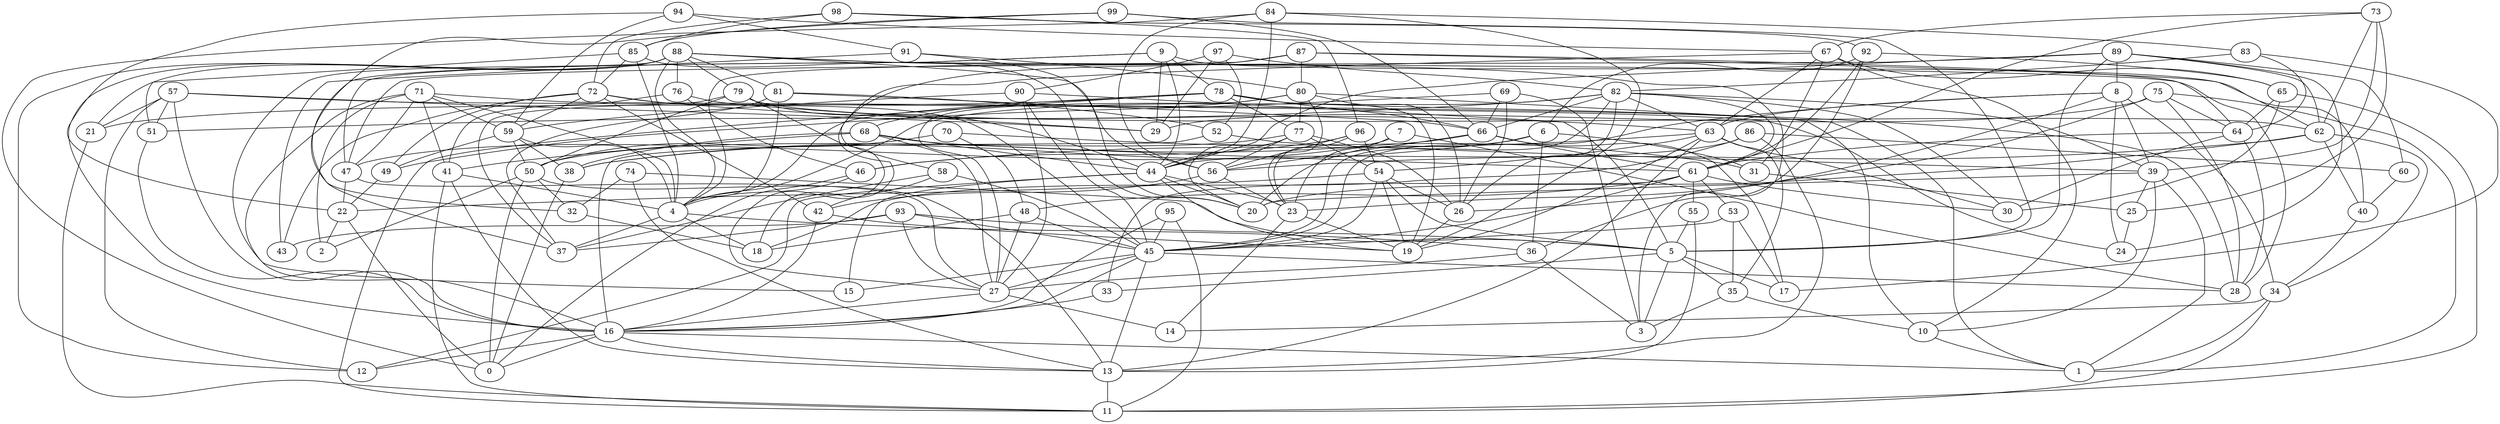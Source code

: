 digraph GG_graph {

subgraph G_graph {
edge [color = black]
"48" -> "18" [dir = none]
"48" -> "45" [dir = none]
"48" -> "27" [dir = none]
"94" -> "59" [dir = none]
"94" -> "91" [dir = none]
"94" -> "67" [dir = none]
"94" -> "22" [dir = none]
"91" -> "80" [dir = none]
"91" -> "43" [dir = none]
"91" -> "20" [dir = none]
"60" -> "40" [dir = none]
"40" -> "34" [dir = none]
"53" -> "17" [dir = none]
"53" -> "35" [dir = none]
"53" -> "45" [dir = none]
"36" -> "27" [dir = none]
"36" -> "3" [dir = none]
"77" -> "54" [dir = none]
"77" -> "50" [dir = none]
"77" -> "26" [dir = none]
"77" -> "44" [dir = none]
"77" -> "20" [dir = none]
"77" -> "56" [dir = none]
"26" -> "19" [dir = none]
"72" -> "49" [dir = none]
"72" -> "43" [dir = none]
"72" -> "45" [dir = none]
"72" -> "63" [dir = none]
"72" -> "42" [dir = none]
"72" -> "59" [dir = none]
"42" -> "16" [dir = none]
"42" -> "19" [dir = none]
"52" -> "16" [dir = none]
"52" -> "39" [dir = none]
"98" -> "72" [dir = none]
"98" -> "96" [dir = none]
"98" -> "92" [dir = none]
"98" -> "85" [dir = none]
"35" -> "3" [dir = none]
"35" -> "10" [dir = none]
"8" -> "63" [dir = none]
"8" -> "24" [dir = none]
"8" -> "45" [dir = none]
"8" -> "26" [dir = none]
"8" -> "34" [dir = none]
"8" -> "39" [dir = none]
"89" -> "60" [dir = none]
"89" -> "47" [dir = none]
"89" -> "5" [dir = none]
"89" -> "24" [dir = none]
"89" -> "44" [dir = none]
"89" -> "8" [dir = none]
"89" -> "62" [dir = none]
"83" -> "82" [dir = none]
"83" -> "64" [dir = none]
"83" -> "17" [dir = none]
"70" -> "48" [dir = none]
"70" -> "31" [dir = none]
"70" -> "50" [dir = none]
"66" -> "17" [dir = none]
"66" -> "61" [dir = none]
"66" -> "38" [dir = none]
"97" -> "52" [dir = none]
"97" -> "29" [dir = none]
"97" -> "90" [dir = none]
"97" -> "82" [dir = none]
"54" -> "22" [dir = none]
"54" -> "5" [dir = none]
"54" -> "26" [dir = none]
"54" -> "45" [dir = none]
"54" -> "19" [dir = none]
"49" -> "22" [dir = none]
"5" -> "3" [dir = none]
"5" -> "17" [dir = none]
"5" -> "35" [dir = none]
"5" -> "33" [dir = none]
"86" -> "13" [dir = none]
"86" -> "60" [dir = none]
"86" -> "18" [dir = none]
"86" -> "44" [dir = none]
"33" -> "16" [dir = none]
"6" -> "31" [dir = none]
"6" -> "36" [dir = none]
"6" -> "38" [dir = none]
"6" -> "20" [dir = none]
"50" -> "13" [dir = none]
"50" -> "0" [dir = none]
"50" -> "32" [dir = none]
"50" -> "2" [dir = none]
"59" -> "49" [dir = none]
"59" -> "4" [dir = none]
"59" -> "38" [dir = none]
"59" -> "50" [dir = none]
"67" -> "65" [dir = none]
"67" -> "31" [dir = none]
"67" -> "18" [dir = none]
"67" -> "10" [dir = none]
"67" -> "63" [dir = none]
"80" -> "77" [dir = none]
"80" -> "26" [dir = none]
"80" -> "23" [dir = none]
"80" -> "27" [dir = none]
"80" -> "1" [dir = none]
"80" -> "68" [dir = none]
"64" -> "30" [dir = none]
"64" -> "28" [dir = none]
"64" -> "61" [dir = none]
"38" -> "0" [dir = none]
"61" -> "33" [dir = none]
"61" -> "48" [dir = none]
"61" -> "53" [dir = none]
"61" -> "30" [dir = none]
"61" -> "45" [dir = none]
"61" -> "55" [dir = none]
"39" -> "25" [dir = none]
"39" -> "10" [dir = none]
"39" -> "20" [dir = none]
"39" -> "1" [dir = none]
"90" -> "5" [dir = none]
"90" -> "45" [dir = none]
"90" -> "27" [dir = none]
"90" -> "59" [dir = none]
"88" -> "4" [dir = none]
"88" -> "81" [dir = none]
"88" -> "3" [dir = none]
"88" -> "79" [dir = none]
"88" -> "12" [dir = none]
"88" -> "76" [dir = none]
"88" -> "16" [dir = none]
"88" -> "28" [dir = none]
"88" -> "21" [dir = none]
"88" -> "56" [dir = none]
"88" -> "15" [dir = none]
"16" -> "12" [dir = none]
"16" -> "13" [dir = none]
"16" -> "0" [dir = none]
"16" -> "1" [dir = none]
"32" -> "18" [dir = none]
"25" -> "24" [dir = none]
"45" -> "28" [dir = none]
"45" -> "27" [dir = none]
"45" -> "16" [dir = none]
"45" -> "13" [dir = none]
"45" -> "15" [dir = none]
"57" -> "21" [dir = none]
"57" -> "24" [dir = none]
"57" -> "51" [dir = none]
"57" -> "16" [dir = none]
"57" -> "12" [dir = none]
"57" -> "29" [dir = none]
"31" -> "25" [dir = none]
"62" -> "56" [dir = none]
"62" -> "20" [dir = none]
"62" -> "34" [dir = none]
"62" -> "40" [dir = none]
"55" -> "5" [dir = none]
"55" -> "13" [dir = none]
"4" -> "36" [dir = none]
"4" -> "37" [dir = none]
"4" -> "18" [dir = none]
"23" -> "14" [dir = none]
"23" -> "19" [dir = none]
"22" -> "2" [dir = none]
"22" -> "0" [dir = none]
"85" -> "20" [dir = none]
"85" -> "72" [dir = none]
"85" -> "4" [dir = none]
"85" -> "51" [dir = none]
"73" -> "62" [dir = none]
"73" -> "25" [dir = none]
"73" -> "61" [dir = none]
"73" -> "39" [dir = none]
"73" -> "67" [dir = none]
"84" -> "83" [dir = none]
"84" -> "44" [dir = none]
"84" -> "19" [dir = none]
"84" -> "0" [dir = none]
"84" -> "56" [dir = none]
"58" -> "42" [dir = none]
"58" -> "45" [dir = none]
"58" -> "37" [dir = none]
"65" -> "64" [dir = none]
"65" -> "11" [dir = none]
"65" -> "30" [dir = none]
"7" -> "47" [dir = none]
"7" -> "23" [dir = none]
"7" -> "28" [dir = none]
"87" -> "80" [dir = none]
"87" -> "4" [dir = none]
"87" -> "64" [dir = none]
"87" -> "58" [dir = none]
"92" -> "6" [dir = none]
"92" -> "36" [dir = none]
"92" -> "65" [dir = none]
"92" -> "61" [dir = none]
"71" -> "2" [dir = none]
"71" -> "10" [dir = none]
"71" -> "59" [dir = none]
"71" -> "4" [dir = none]
"71" -> "47" [dir = none]
"71" -> "41" [dir = none]
"71" -> "16" [dir = none]
"41" -> "13" [dir = none]
"41" -> "4" [dir = none]
"41" -> "11" [dir = none]
"74" -> "5" [dir = none]
"74" -> "13" [dir = none]
"74" -> "32" [dir = none]
"13" -> "11" [dir = none]
"51" -> "16" [dir = none]
"82" -> "39" [dir = none]
"82" -> "66" [dir = none]
"82" -> "26" [dir = none]
"82" -> "45" [dir = none]
"82" -> "61" [dir = none]
"82" -> "63" [dir = none]
"82" -> "4" [dir = none]
"82" -> "51" [dir = none]
"82" -> "30" [dir = none]
"68" -> "44" [dir = none]
"68" -> "38" [dir = none]
"68" -> "61" [dir = none]
"68" -> "41" [dir = none]
"68" -> "27" [dir = none]
"44" -> "23" [dir = none]
"44" -> "15" [dir = none]
"44" -> "19" [dir = none]
"44" -> "20" [dir = none]
"44" -> "12" [dir = none]
"10" -> "1" [dir = none]
"27" -> "16" [dir = none]
"27" -> "14" [dir = none]
"76" -> "29" [dir = none]
"76" -> "41" [dir = none]
"76" -> "46" [dir = none]
"78" -> "77" [dir = none]
"78" -> "19" [dir = none]
"78" -> "66" [dir = none]
"78" -> "28" [dir = none]
"78" -> "21" [dir = none]
"78" -> "11" [dir = none]
"78" -> "4" [dir = none]
"75" -> "28" [dir = none]
"75" -> "64" [dir = none]
"75" -> "29" [dir = none]
"75" -> "23" [dir = none]
"75" -> "1" [dir = none]
"34" -> "14" [dir = none]
"34" -> "1" [dir = none]
"34" -> "11" [dir = none]
"79" -> "44" [dir = none]
"79" -> "50" [dir = none]
"79" -> "62" [dir = none]
"79" -> "37" [dir = none]
"79" -> "27" [dir = none]
"56" -> "23" [dir = none]
"56" -> "42" [dir = none]
"99" -> "32" [dir = none]
"99" -> "85" [dir = none]
"99" -> "5" [dir = none]
"99" -> "66" [dir = none]
"95" -> "11" [dir = none]
"95" -> "16" [dir = none]
"95" -> "45" [dir = none]
"81" -> "37" [dir = none]
"81" -> "4" [dir = none]
"81" -> "52" [dir = none]
"81" -> "66" [dir = none]
"69" -> "49" [dir = none]
"69" -> "26" [dir = none]
"69" -> "66" [dir = none]
"69" -> "3" [dir = none]
"63" -> "13" [dir = none]
"63" -> "35" [dir = none]
"63" -> "19" [dir = none]
"63" -> "30" [dir = none]
"63" -> "54" [dir = none]
"63" -> "46" [dir = none]
"47" -> "22" [dir = none]
"47" -> "27" [dir = none]
"96" -> "56" [dir = none]
"96" -> "54" [dir = none]
"96" -> "23" [dir = none]
"96" -> "46" [dir = none]
"46" -> "4" [dir = none]
"46" -> "0" [dir = none]
"9" -> "40" [dir = none]
"9" -> "47" [dir = none]
"9" -> "37" [dir = none]
"9" -> "78" [dir = none]
"9" -> "44" [dir = none]
"9" -> "29" [dir = none]
"93" -> "27" [dir = none]
"93" -> "37" [dir = none]
"93" -> "5" [dir = none]
"93" -> "43" [dir = none]
"93" -> "45" [dir = none]
"21" -> "11" [dir = none]
"66" -> "56" [dir = none]
"87" -> "62" [dir = none]
}

}
